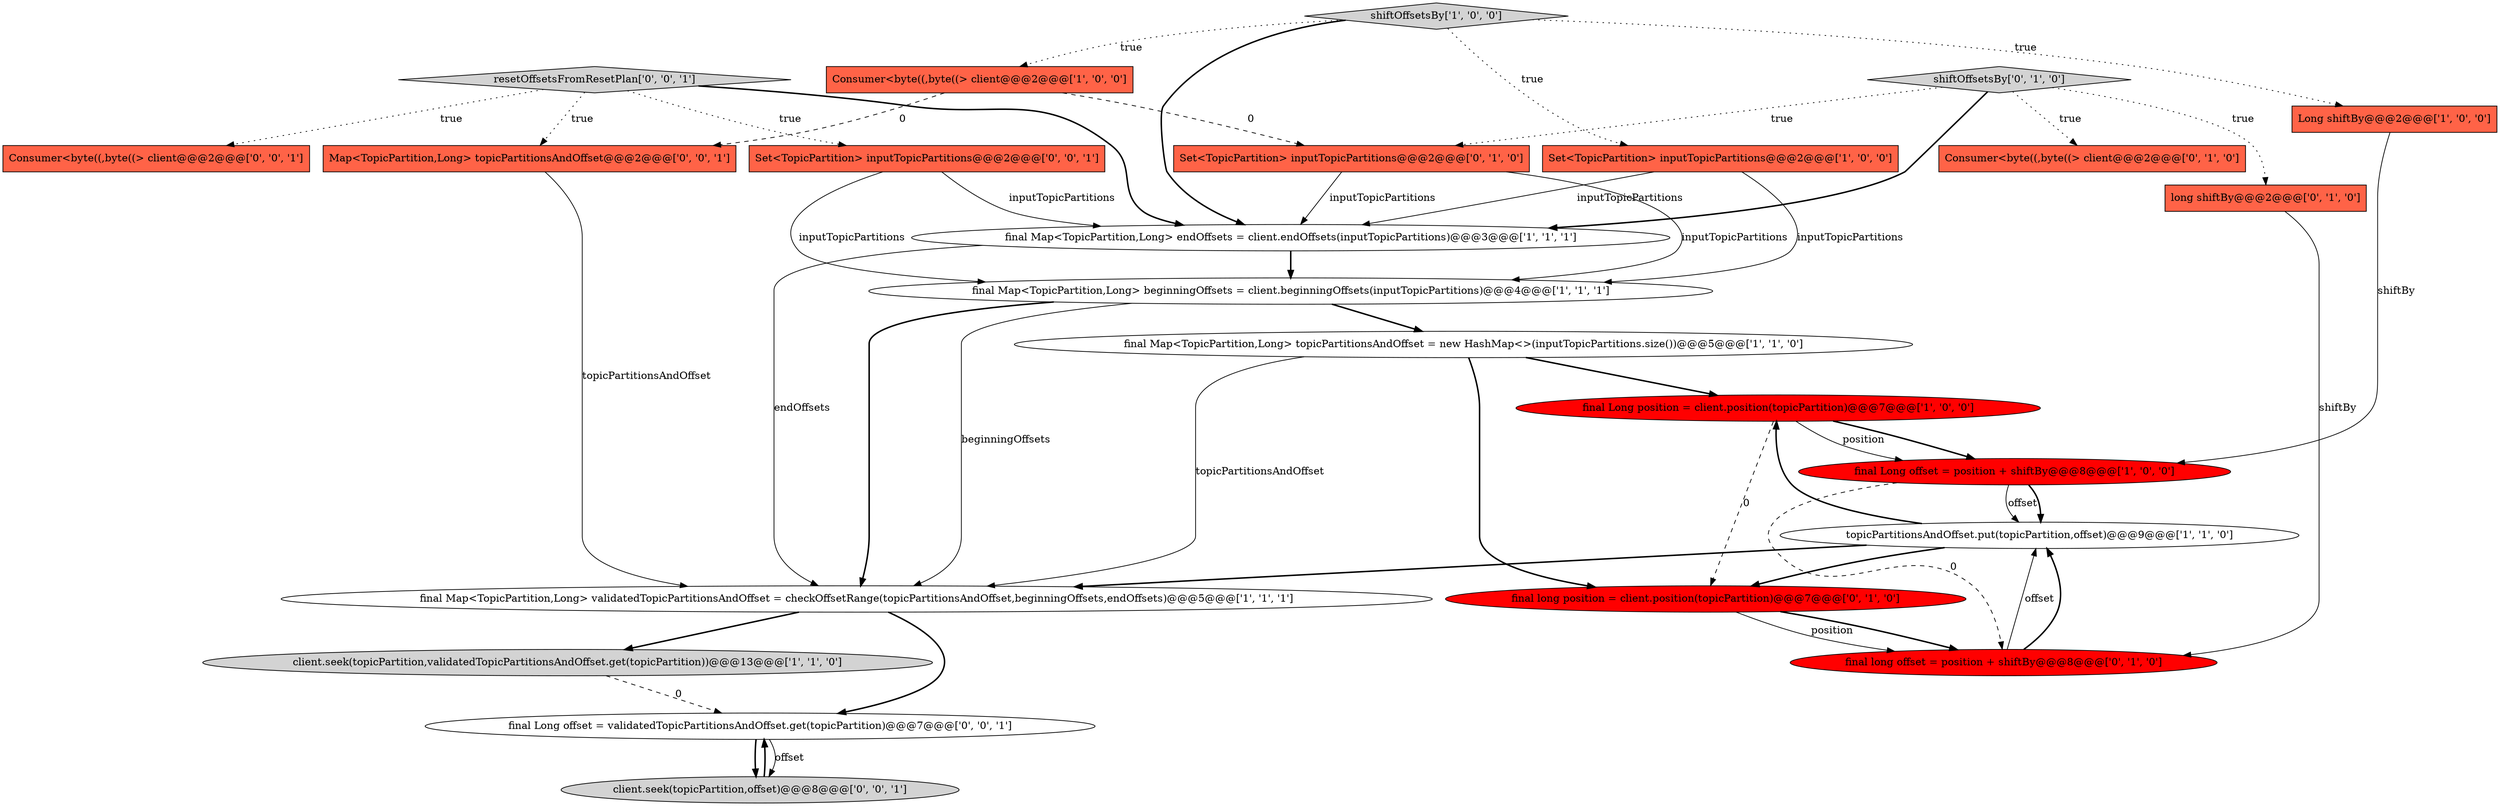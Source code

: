 digraph {
3 [style = filled, label = "client.seek(topicPartition,validatedTopicPartitionsAndOffset.get(topicPartition))@@@13@@@['1', '1', '0']", fillcolor = lightgray, shape = ellipse image = "AAA0AAABBB1BBB"];
15 [style = filled, label = "long shiftBy@@@2@@@['0', '1', '0']", fillcolor = tomato, shape = box image = "AAA0AAABBB2BBB"];
20 [style = filled, label = "Map<TopicPartition,Long> topicPartitionsAndOffset@@@2@@@['0', '0', '1']", fillcolor = tomato, shape = box image = "AAA0AAABBB3BBB"];
22 [style = filled, label = "resetOffsetsFromResetPlan['0', '0', '1']", fillcolor = lightgray, shape = diamond image = "AAA0AAABBB3BBB"];
8 [style = filled, label = "final Map<TopicPartition,Long> validatedTopicPartitionsAndOffset = checkOffsetRange(topicPartitionsAndOffset,beginningOffsets,endOffsets)@@@5@@@['1', '1', '1']", fillcolor = white, shape = ellipse image = "AAA0AAABBB1BBB"];
7 [style = filled, label = "Set<TopicPartition> inputTopicPartitions@@@2@@@['1', '0', '0']", fillcolor = tomato, shape = box image = "AAA0AAABBB1BBB"];
9 [style = filled, label = "final Long offset = position + shiftBy@@@8@@@['1', '0', '0']", fillcolor = red, shape = ellipse image = "AAA1AAABBB1BBB"];
1 [style = filled, label = "final Map<TopicPartition,Long> endOffsets = client.endOffsets(inputTopicPartitions)@@@3@@@['1', '1', '1']", fillcolor = white, shape = ellipse image = "AAA0AAABBB1BBB"];
4 [style = filled, label = "final Long position = client.position(topicPartition)@@@7@@@['1', '0', '0']", fillcolor = red, shape = ellipse image = "AAA1AAABBB1BBB"];
11 [style = filled, label = "final Map<TopicPartition,Long> beginningOffsets = client.beginningOffsets(inputTopicPartitions)@@@4@@@['1', '1', '1']", fillcolor = white, shape = ellipse image = "AAA0AAABBB1BBB"];
6 [style = filled, label = "shiftOffsetsBy['1', '0', '0']", fillcolor = lightgray, shape = diamond image = "AAA0AAABBB1BBB"];
19 [style = filled, label = "Set<TopicPartition> inputTopicPartitions@@@2@@@['0', '0', '1']", fillcolor = tomato, shape = box image = "AAA0AAABBB3BBB"];
12 [style = filled, label = "shiftOffsetsBy['0', '1', '0']", fillcolor = lightgray, shape = diamond image = "AAA0AAABBB2BBB"];
18 [style = filled, label = "Consumer<byte((,byte((> client@@@2@@@['0', '0', '1']", fillcolor = tomato, shape = box image = "AAA0AAABBB3BBB"];
10 [style = filled, label = "Consumer<byte((,byte((> client@@@2@@@['1', '0', '0']", fillcolor = tomato, shape = box image = "AAA1AAABBB1BBB"];
14 [style = filled, label = "Consumer<byte((,byte((> client@@@2@@@['0', '1', '0']", fillcolor = tomato, shape = box image = "AAA0AAABBB2BBB"];
23 [style = filled, label = "client.seek(topicPartition,offset)@@@8@@@['0', '0', '1']", fillcolor = lightgray, shape = ellipse image = "AAA0AAABBB3BBB"];
5 [style = filled, label = "topicPartitionsAndOffset.put(topicPartition,offset)@@@9@@@['1', '1', '0']", fillcolor = white, shape = ellipse image = "AAA0AAABBB1BBB"];
16 [style = filled, label = "Set<TopicPartition> inputTopicPartitions@@@2@@@['0', '1', '0']", fillcolor = tomato, shape = box image = "AAA1AAABBB2BBB"];
0 [style = filled, label = "Long shiftBy@@@2@@@['1', '0', '0']", fillcolor = tomato, shape = box image = "AAA0AAABBB1BBB"];
17 [style = filled, label = "final long position = client.position(topicPartition)@@@7@@@['0', '1', '0']", fillcolor = red, shape = ellipse image = "AAA1AAABBB2BBB"];
13 [style = filled, label = "final long offset = position + shiftBy@@@8@@@['0', '1', '0']", fillcolor = red, shape = ellipse image = "AAA1AAABBB2BBB"];
21 [style = filled, label = "final Long offset = validatedTopicPartitionsAndOffset.get(topicPartition)@@@7@@@['0', '0', '1']", fillcolor = white, shape = ellipse image = "AAA0AAABBB3BBB"];
2 [style = filled, label = "final Map<TopicPartition,Long> topicPartitionsAndOffset = new HashMap<>(inputTopicPartitions.size())@@@5@@@['1', '1', '0']", fillcolor = white, shape = ellipse image = "AAA0AAABBB1BBB"];
2->17 [style = bold, label=""];
9->5 [style = solid, label="offset"];
4->9 [style = bold, label=""];
5->8 [style = bold, label=""];
22->19 [style = dotted, label="true"];
22->18 [style = dotted, label="true"];
19->1 [style = solid, label="inputTopicPartitions"];
16->1 [style = solid, label="inputTopicPartitions"];
7->11 [style = solid, label="inputTopicPartitions"];
4->17 [style = dashed, label="0"];
3->21 [style = dashed, label="0"];
1->8 [style = solid, label="endOffsets"];
15->13 [style = solid, label="shiftBy"];
8->3 [style = bold, label=""];
12->15 [style = dotted, label="true"];
21->23 [style = solid, label="offset"];
16->11 [style = solid, label="inputTopicPartitions"];
4->9 [style = solid, label="position"];
20->8 [style = solid, label="topicPartitionsAndOffset"];
5->17 [style = bold, label=""];
2->4 [style = bold, label=""];
13->5 [style = solid, label="offset"];
12->1 [style = bold, label=""];
19->11 [style = solid, label="inputTopicPartitions"];
11->2 [style = bold, label=""];
17->13 [style = solid, label="position"];
1->11 [style = bold, label=""];
6->10 [style = dotted, label="true"];
6->1 [style = bold, label=""];
12->14 [style = dotted, label="true"];
2->8 [style = solid, label="topicPartitionsAndOffset"];
22->20 [style = dotted, label="true"];
23->21 [style = bold, label=""];
12->16 [style = dotted, label="true"];
5->4 [style = bold, label=""];
9->13 [style = dashed, label="0"];
13->5 [style = bold, label=""];
9->5 [style = bold, label=""];
8->21 [style = bold, label=""];
6->7 [style = dotted, label="true"];
11->8 [style = bold, label=""];
10->20 [style = dashed, label="0"];
0->9 [style = solid, label="shiftBy"];
17->13 [style = bold, label=""];
11->8 [style = solid, label="beginningOffsets"];
22->1 [style = bold, label=""];
6->0 [style = dotted, label="true"];
10->16 [style = dashed, label="0"];
7->1 [style = solid, label="inputTopicPartitions"];
21->23 [style = bold, label=""];
}
